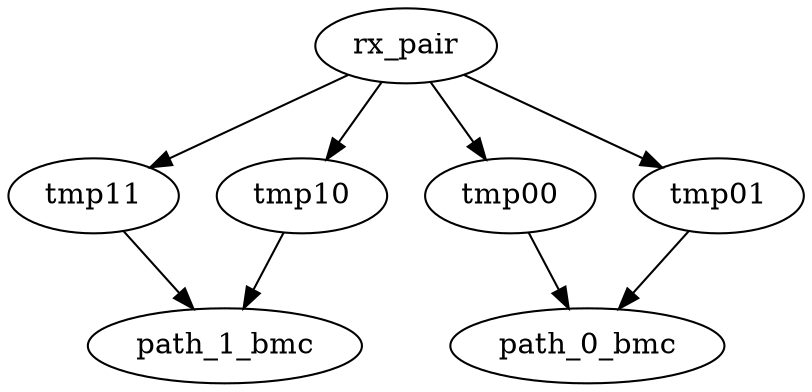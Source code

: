 strict digraph "" {
	tmp11 -> path_1_bmc	 [weight=1.0];
	rx_pair -> tmp11	 [weight=1.0];
	rx_pair -> tmp10	 [weight=1.0];
	rx_pair -> tmp00	 [weight=1.0];
	rx_pair -> tmp01	 [weight=1.0];
	tmp10 -> path_1_bmc	 [weight=1.0];
	tmp00 -> path_0_bmc	 [weight=1.0];
	tmp01 -> path_0_bmc	 [weight=1.0];
}
